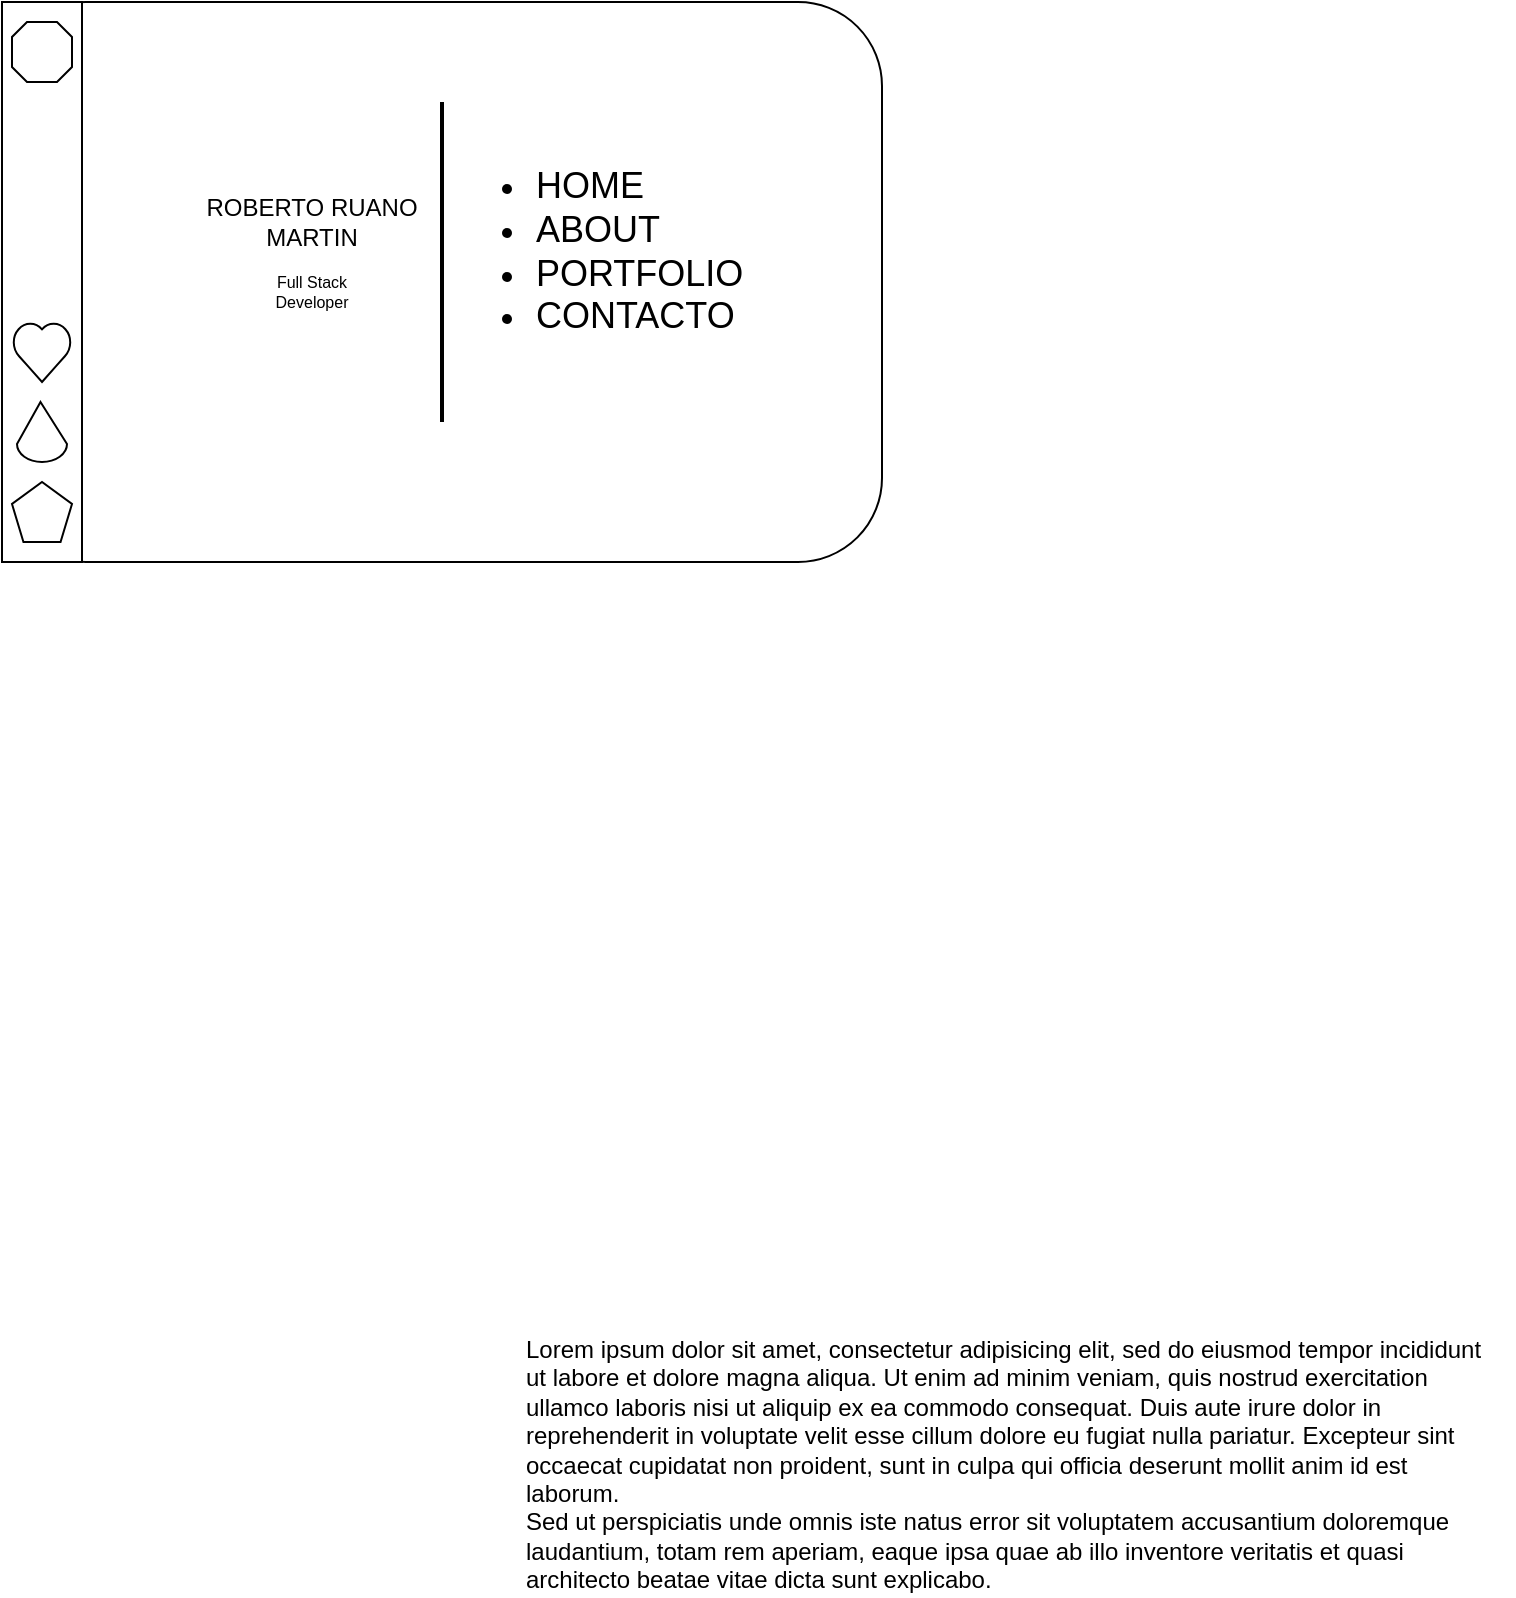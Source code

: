 <mxfile version="20.8.16" type="device"><diagram name="Page-1" id="2cc2dc42-3aac-f2a9-1cec-7a8b7cbee084"><mxGraphModel dx="782" dy="499" grid="1" gridSize="10" guides="1" tooltips="1" connect="1" arrows="1" fold="1" page="1" pageScale="1" pageWidth="1100" pageHeight="850" background="#ffffff" math="0" shadow="0"><root><mxCell id="0"/><mxCell id="1" parent="0"/><mxCell id="7026571954dc6520-36" value="Lorem ipsum dolor sit amet, consectetur adipisicing elit, sed do eiusmod tempor incididunt ut labore et dolore magna aliqua. Ut enim ad minim veniam, quis nostrud exercitation ullamco laboris nisi ut aliquip ex ea commodo consequat. Duis aute irure dolor in reprehenderit in voluptate velit esse cillum dolore eu fugiat nulla pariatur. Excepteur sint occaecat cupidatat non proident, sunt in culpa qui officia deserunt mollit anim id est laborum.&lt;br&gt;Sed ut perspiciatis unde omnis iste natus error sit voluptatem accusantium doloremque laudantium, totam rem aperiam, eaque ipsa quae ab illo inventore veritatis et quasi architecto beatae vitae dicta sunt explicabo.&amp;nbsp;" style="text;spacingTop=-5;whiteSpace=wrap;html=1;align=left;fontSize=12;fontFamily=Helvetica;fillColor=none;strokeColor=none;rounded=0;shadow=1;labelBackgroundColor=none;" parent="1" vertex="1"><mxGeometry x="300" y="705" width="490" height="125" as="geometry"/></mxCell><mxCell id="CDRN4MuatpIjV6vYuM_v-2" value="" style="rounded=1;whiteSpace=wrap;html=1;" vertex="1" parent="1"><mxGeometry x="40" y="40" width="440" height="280" as="geometry"/></mxCell><mxCell id="CDRN4MuatpIjV6vYuM_v-5" value="" style="verticalLabelPosition=bottom;verticalAlign=top;html=1;shape=mxgraph.basic.rect;fillColor2=none;strokeWidth=1;size=20;indent=5;" vertex="1" parent="1"><mxGeometry x="40" y="40" width="40" height="280" as="geometry"/></mxCell><mxCell id="CDRN4MuatpIjV6vYuM_v-6" value="ROBERTO RUANO MARTIN" style="text;html=1;strokeColor=none;fillColor=none;align=center;verticalAlign=middle;whiteSpace=wrap;rounded=0;" vertex="1" parent="1"><mxGeometry x="140" y="130" width="110" height="40" as="geometry"/></mxCell><mxCell id="CDRN4MuatpIjV6vYuM_v-7" value="Full Stack Developer" style="text;html=1;strokeColor=none;fillColor=none;align=center;verticalAlign=middle;whiteSpace=wrap;rounded=0;fontSize=8;" vertex="1" parent="1"><mxGeometry x="165" y="170" width="60" height="30" as="geometry"/></mxCell><mxCell id="CDRN4MuatpIjV6vYuM_v-8" value="" style="line;strokeWidth=2;direction=south;html=1;fontSize=8;" vertex="1" parent="1"><mxGeometry x="255" y="90" width="10" height="160" as="geometry"/></mxCell><mxCell id="CDRN4MuatpIjV6vYuM_v-9" value="&lt;ul style=&quot;font-size: 18px;&quot;&gt;&lt;li&gt;HOME&lt;/li&gt;&lt;li&gt;&lt;span style=&quot;background-color: initial;&quot;&gt;ABOUT&lt;/span&gt;&lt;br&gt;&lt;/li&gt;&lt;li&gt;PORTFOLIO&lt;/li&gt;&lt;li style=&quot;&quot;&gt;CONTACTO&lt;/li&gt;&lt;/ul&gt;" style="text;strokeColor=none;fillColor=none;html=1;whiteSpace=wrap;verticalAlign=middle;overflow=hidden;fontSize=8;spacing=2;spacingTop=0;spacingBottom=0;strokeWidth=1;" vertex="1" parent="1"><mxGeometry x="265" y="80" width="165" height="170" as="geometry"/></mxCell><mxCell id="CDRN4MuatpIjV6vYuM_v-10" value="" style="verticalLabelPosition=bottom;verticalAlign=top;html=1;shape=mxgraph.basic.polygon;polyCoords=[[0.25,0],[0.75,0],[1,0.25],[1,0.75],[0.75,1],[0.25,1],[0,0.75],[0,0.25]];polyline=0;strokeWidth=1;fontSize=18;" vertex="1" parent="1"><mxGeometry x="45" y="50" width="30" height="30" as="geometry"/></mxCell><mxCell id="CDRN4MuatpIjV6vYuM_v-11" value="" style="verticalLabelPosition=bottom;verticalAlign=top;html=1;shape=mxgraph.basic.heart;strokeWidth=1;fontSize=18;" vertex="1" parent="1"><mxGeometry x="45" y="200" width="30" height="30" as="geometry"/></mxCell><mxCell id="CDRN4MuatpIjV6vYuM_v-12" value="" style="verticalLabelPosition=bottom;verticalAlign=top;html=1;shape=mxgraph.basic.cone2;dx=0.47;dy=0.7;strokeWidth=1;fontSize=18;" vertex="1" parent="1"><mxGeometry x="47.5" y="240" width="25" height="30" as="geometry"/></mxCell><mxCell id="CDRN4MuatpIjV6vYuM_v-13" value="" style="whiteSpace=wrap;html=1;shape=mxgraph.basic.pentagon;strokeWidth=1;fontSize=18;" vertex="1" parent="1"><mxGeometry x="45" y="280" width="30" height="30" as="geometry"/></mxCell></root></mxGraphModel></diagram></mxfile>